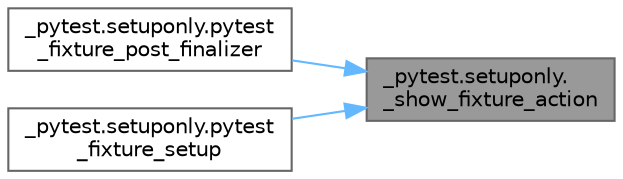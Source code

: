 digraph "_pytest.setuponly._show_fixture_action"
{
 // LATEX_PDF_SIZE
  bgcolor="transparent";
  edge [fontname=Helvetica,fontsize=10,labelfontname=Helvetica,labelfontsize=10];
  node [fontname=Helvetica,fontsize=10,shape=box,height=0.2,width=0.4];
  rankdir="RL";
  Node1 [id="Node000001",label="_pytest.setuponly.\l_show_fixture_action",height=0.2,width=0.4,color="gray40", fillcolor="grey60", style="filled", fontcolor="black",tooltip=" "];
  Node1 -> Node2 [id="edge1_Node000001_Node000002",dir="back",color="steelblue1",style="solid",tooltip=" "];
  Node2 [id="Node000002",label="_pytest.setuponly.pytest\l_fixture_post_finalizer",height=0.2,width=0.4,color="grey40", fillcolor="white", style="filled",URL="$namespace__pytest_1_1setuponly.html#af98418bcec32d68ba51e03444576f3f4",tooltip=" "];
  Node1 -> Node3 [id="edge2_Node000001_Node000003",dir="back",color="steelblue1",style="solid",tooltip=" "];
  Node3 [id="Node000003",label="_pytest.setuponly.pytest\l_fixture_setup",height=0.2,width=0.4,color="grey40", fillcolor="white", style="filled",URL="$namespace__pytest_1_1setuponly.html#a303216da4d5c5d02fbe22508d481e9c5",tooltip=" "];
}
